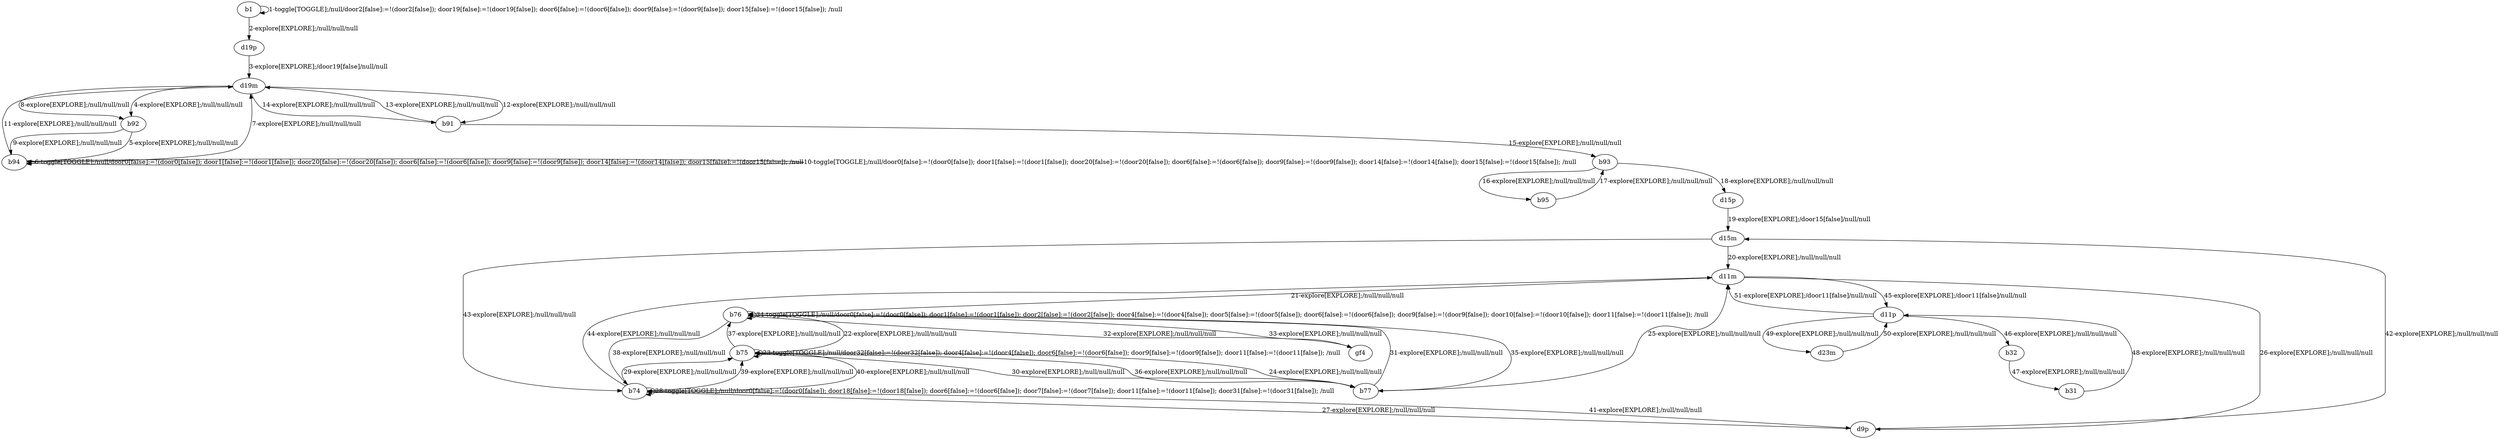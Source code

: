# Total number of goals covered by this test: 1
# d11p --> d11m

digraph g {
"b1" -> "b1" [label = "1-toggle[TOGGLE];/null/door2[false]:=!(door2[false]); door19[false]:=!(door19[false]); door6[false]:=!(door6[false]); door9[false]:=!(door9[false]); door15[false]:=!(door15[false]); /null"];
"b1" -> "d19p" [label = "2-explore[EXPLORE];/null/null/null"];
"d19p" -> "d19m" [label = "3-explore[EXPLORE];/door19[false]/null/null"];
"d19m" -> "b92" [label = "4-explore[EXPLORE];/null/null/null"];
"b92" -> "b94" [label = "5-explore[EXPLORE];/null/null/null"];
"b94" -> "b94" [label = "6-toggle[TOGGLE];/null/door0[false]:=!(door0[false]); door1[false]:=!(door1[false]); door20[false]:=!(door20[false]); door6[false]:=!(door6[false]); door9[false]:=!(door9[false]); door14[false]:=!(door14[false]); door15[false]:=!(door15[false]); /null"];
"b94" -> "d19m" [label = "7-explore[EXPLORE];/null/null/null"];
"d19m" -> "b92" [label = "8-explore[EXPLORE];/null/null/null"];
"b92" -> "b94" [label = "9-explore[EXPLORE];/null/null/null"];
"b94" -> "b94" [label = "10-toggle[TOGGLE];/null/door0[false]:=!(door0[false]); door1[false]:=!(door1[false]); door20[false]:=!(door20[false]); door6[false]:=!(door6[false]); door9[false]:=!(door9[false]); door14[false]:=!(door14[false]); door15[false]:=!(door15[false]); /null"];
"b94" -> "d19m" [label = "11-explore[EXPLORE];/null/null/null"];
"d19m" -> "b91" [label = "12-explore[EXPLORE];/null/null/null"];
"b91" -> "d19m" [label = "13-explore[EXPLORE];/null/null/null"];
"d19m" -> "b91" [label = "14-explore[EXPLORE];/null/null/null"];
"b91" -> "b93" [label = "15-explore[EXPLORE];/null/null/null"];
"b93" -> "b95" [label = "16-explore[EXPLORE];/null/null/null"];
"b95" -> "b93" [label = "17-explore[EXPLORE];/null/null/null"];
"b93" -> "d15p" [label = "18-explore[EXPLORE];/null/null/null"];
"d15p" -> "d15m" [label = "19-explore[EXPLORE];/door15[false]/null/null"];
"d15m" -> "d11m" [label = "20-explore[EXPLORE];/null/null/null"];
"d11m" -> "b76" [label = "21-explore[EXPLORE];/null/null/null"];
"b76" -> "b75" [label = "22-explore[EXPLORE];/null/null/null"];
"b75" -> "b75" [label = "23-toggle[TOGGLE];/null/door32[false]:=!(door32[false]); door4[false]:=!(door4[false]); door6[false]:=!(door6[false]); door9[false]:=!(door9[false]); door11[false]:=!(door11[false]); /null"];
"b75" -> "b77" [label = "24-explore[EXPLORE];/null/null/null"];
"b77" -> "d11m" [label = "25-explore[EXPLORE];/null/null/null"];
"d11m" -> "d9p" [label = "26-explore[EXPLORE];/null/null/null"];
"d9p" -> "b74" [label = "27-explore[EXPLORE];/null/null/null"];
"b74" -> "b74" [label = "28-toggle[TOGGLE];/null/door0[false]:=!(door0[false]); door18[false]:=!(door18[false]); door6[false]:=!(door6[false]); door7[false]:=!(door7[false]); door11[false]:=!(door11[false]); door31[false]:=!(door31[false]); /null"];
"b74" -> "b75" [label = "29-explore[EXPLORE];/null/null/null"];
"b75" -> "b77" [label = "30-explore[EXPLORE];/null/null/null"];
"b77" -> "b76" [label = "31-explore[EXPLORE];/null/null/null"];
"b76" -> "gf4" [label = "32-explore[EXPLORE];/null/null/null"];
"gf4" -> "b76" [label = "33-explore[EXPLORE];/null/null/null"];
"b76" -> "b76" [label = "34-toggle[TOGGLE];/null/door0[false]:=!(door0[false]); door1[false]:=!(door1[false]); door2[false]:=!(door2[false]); door4[false]:=!(door4[false]); door5[false]:=!(door5[false]); door6[false]:=!(door6[false]); door9[false]:=!(door9[false]); door10[false]:=!(door10[false]); door11[false]:=!(door11[false]); /null"];
"b76" -> "b77" [label = "35-explore[EXPLORE];/null/null/null"];
"b77" -> "b75" [label = "36-explore[EXPLORE];/null/null/null"];
"b75" -> "b76" [label = "37-explore[EXPLORE];/null/null/null"];
"b76" -> "b74" [label = "38-explore[EXPLORE];/null/null/null"];
"b74" -> "b75" [label = "39-explore[EXPLORE];/null/null/null"];
"b75" -> "b74" [label = "40-explore[EXPLORE];/null/null/null"];
"b74" -> "d9p" [label = "41-explore[EXPLORE];/null/null/null"];
"d9p" -> "d15m" [label = "42-explore[EXPLORE];/null/null/null"];
"d15m" -> "b74" [label = "43-explore[EXPLORE];/null/null/null"];
"b74" -> "d11m" [label = "44-explore[EXPLORE];/null/null/null"];
"d11m" -> "d11p" [label = "45-explore[EXPLORE];/door11[false]/null/null"];
"d11p" -> "b32" [label = "46-explore[EXPLORE];/null/null/null"];
"b32" -> "b31" [label = "47-explore[EXPLORE];/null/null/null"];
"b31" -> "d11p" [label = "48-explore[EXPLORE];/null/null/null"];
"d11p" -> "d23m" [label = "49-explore[EXPLORE];/null/null/null"];
"d23m" -> "d11p" [label = "50-explore[EXPLORE];/null/null/null"];
"d11p" -> "d11m" [label = "51-explore[EXPLORE];/door11[false]/null/null"];
}